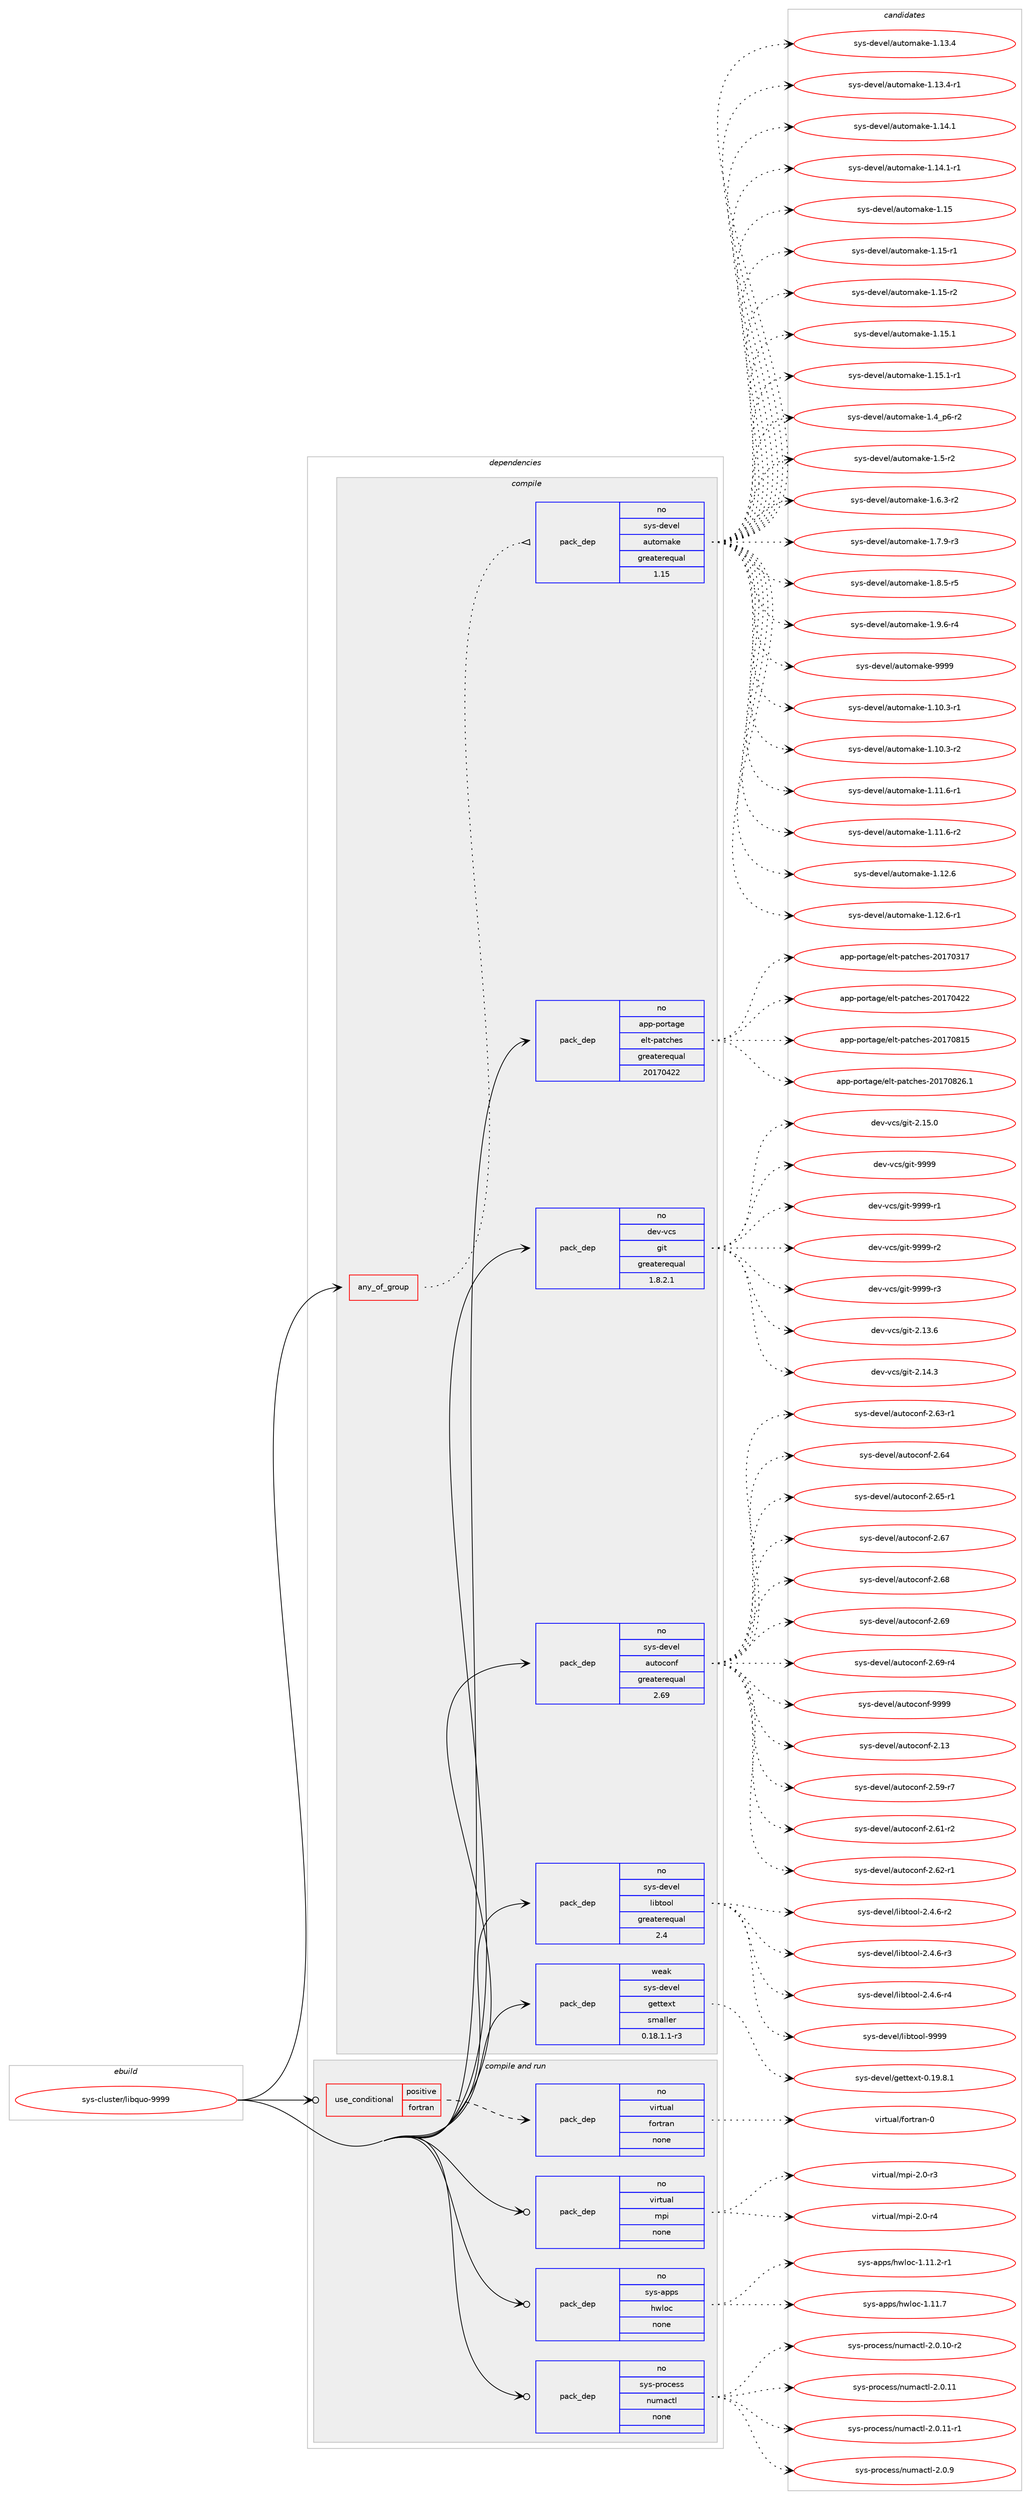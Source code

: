 digraph prolog {

# *************
# Graph options
# *************

newrank=true;
concentrate=true;
compound=true;
graph [rankdir=LR,fontname=Helvetica,fontsize=10,ranksep=1.5];#, ranksep=2.5, nodesep=0.2];
edge  [arrowhead=vee];
node  [fontname=Helvetica,fontsize=10];

# **********
# The ebuild
# **********

subgraph cluster_leftcol {
color=gray;
rank=same;
label=<<i>ebuild</i>>;
id [label="sys-cluster/libquo-9999", color=red, width=4, href="../sys-cluster/libquo-9999.svg"];
}

# ****************
# The dependencies
# ****************

subgraph cluster_midcol {
color=gray;
label=<<i>dependencies</i>>;
subgraph cluster_compile {
fillcolor="#eeeeee";
style=filled;
label=<<i>compile</i>>;
subgraph any8121 {
dependency480707 [label=<<TABLE BORDER="0" CELLBORDER="1" CELLSPACING="0" CELLPADDING="4"><TR><TD CELLPADDING="10">any_of_group</TD></TR></TABLE>>, shape=none, color=red];subgraph pack356884 {
dependency480708 [label=<<TABLE BORDER="0" CELLBORDER="1" CELLSPACING="0" CELLPADDING="4" WIDTH="220"><TR><TD ROWSPAN="6" CELLPADDING="30">pack_dep</TD></TR><TR><TD WIDTH="110">no</TD></TR><TR><TD>sys-devel</TD></TR><TR><TD>automake</TD></TR><TR><TD>greaterequal</TD></TR><TR><TD>1.15</TD></TR></TABLE>>, shape=none, color=blue];
}
dependency480707:e -> dependency480708:w [weight=20,style="dotted",arrowhead="oinv"];
}
id:e -> dependency480707:w [weight=20,style="solid",arrowhead="vee"];
subgraph pack356885 {
dependency480709 [label=<<TABLE BORDER="0" CELLBORDER="1" CELLSPACING="0" CELLPADDING="4" WIDTH="220"><TR><TD ROWSPAN="6" CELLPADDING="30">pack_dep</TD></TR><TR><TD WIDTH="110">no</TD></TR><TR><TD>app-portage</TD></TR><TR><TD>elt-patches</TD></TR><TR><TD>greaterequal</TD></TR><TR><TD>20170422</TD></TR></TABLE>>, shape=none, color=blue];
}
id:e -> dependency480709:w [weight=20,style="solid",arrowhead="vee"];
subgraph pack356886 {
dependency480710 [label=<<TABLE BORDER="0" CELLBORDER="1" CELLSPACING="0" CELLPADDING="4" WIDTH="220"><TR><TD ROWSPAN="6" CELLPADDING="30">pack_dep</TD></TR><TR><TD WIDTH="110">no</TD></TR><TR><TD>dev-vcs</TD></TR><TR><TD>git</TD></TR><TR><TD>greaterequal</TD></TR><TR><TD>1.8.2.1</TD></TR></TABLE>>, shape=none, color=blue];
}
id:e -> dependency480710:w [weight=20,style="solid",arrowhead="vee"];
subgraph pack356887 {
dependency480711 [label=<<TABLE BORDER="0" CELLBORDER="1" CELLSPACING="0" CELLPADDING="4" WIDTH="220"><TR><TD ROWSPAN="6" CELLPADDING="30">pack_dep</TD></TR><TR><TD WIDTH="110">no</TD></TR><TR><TD>sys-devel</TD></TR><TR><TD>autoconf</TD></TR><TR><TD>greaterequal</TD></TR><TR><TD>2.69</TD></TR></TABLE>>, shape=none, color=blue];
}
id:e -> dependency480711:w [weight=20,style="solid",arrowhead="vee"];
subgraph pack356888 {
dependency480712 [label=<<TABLE BORDER="0" CELLBORDER="1" CELLSPACING="0" CELLPADDING="4" WIDTH="220"><TR><TD ROWSPAN="6" CELLPADDING="30">pack_dep</TD></TR><TR><TD WIDTH="110">no</TD></TR><TR><TD>sys-devel</TD></TR><TR><TD>libtool</TD></TR><TR><TD>greaterequal</TD></TR><TR><TD>2.4</TD></TR></TABLE>>, shape=none, color=blue];
}
id:e -> dependency480712:w [weight=20,style="solid",arrowhead="vee"];
subgraph pack356889 {
dependency480713 [label=<<TABLE BORDER="0" CELLBORDER="1" CELLSPACING="0" CELLPADDING="4" WIDTH="220"><TR><TD ROWSPAN="6" CELLPADDING="30">pack_dep</TD></TR><TR><TD WIDTH="110">weak</TD></TR><TR><TD>sys-devel</TD></TR><TR><TD>gettext</TD></TR><TR><TD>smaller</TD></TR><TR><TD>0.18.1.1-r3</TD></TR></TABLE>>, shape=none, color=blue];
}
id:e -> dependency480713:w [weight=20,style="solid",arrowhead="vee"];
}
subgraph cluster_compileandrun {
fillcolor="#eeeeee";
style=filled;
label=<<i>compile and run</i>>;
subgraph cond115419 {
dependency480714 [label=<<TABLE BORDER="0" CELLBORDER="1" CELLSPACING="0" CELLPADDING="4"><TR><TD ROWSPAN="3" CELLPADDING="10">use_conditional</TD></TR><TR><TD>positive</TD></TR><TR><TD>fortran</TD></TR></TABLE>>, shape=none, color=red];
subgraph pack356890 {
dependency480715 [label=<<TABLE BORDER="0" CELLBORDER="1" CELLSPACING="0" CELLPADDING="4" WIDTH="220"><TR><TD ROWSPAN="6" CELLPADDING="30">pack_dep</TD></TR><TR><TD WIDTH="110">no</TD></TR><TR><TD>virtual</TD></TR><TR><TD>fortran</TD></TR><TR><TD>none</TD></TR><TR><TD></TD></TR></TABLE>>, shape=none, color=blue];
}
dependency480714:e -> dependency480715:w [weight=20,style="dashed",arrowhead="vee"];
}
id:e -> dependency480714:w [weight=20,style="solid",arrowhead="odotvee"];
subgraph pack356891 {
dependency480716 [label=<<TABLE BORDER="0" CELLBORDER="1" CELLSPACING="0" CELLPADDING="4" WIDTH="220"><TR><TD ROWSPAN="6" CELLPADDING="30">pack_dep</TD></TR><TR><TD WIDTH="110">no</TD></TR><TR><TD>sys-apps</TD></TR><TR><TD>hwloc</TD></TR><TR><TD>none</TD></TR><TR><TD></TD></TR></TABLE>>, shape=none, color=blue];
}
id:e -> dependency480716:w [weight=20,style="solid",arrowhead="odotvee"];
subgraph pack356892 {
dependency480717 [label=<<TABLE BORDER="0" CELLBORDER="1" CELLSPACING="0" CELLPADDING="4" WIDTH="220"><TR><TD ROWSPAN="6" CELLPADDING="30">pack_dep</TD></TR><TR><TD WIDTH="110">no</TD></TR><TR><TD>sys-process</TD></TR><TR><TD>numactl</TD></TR><TR><TD>none</TD></TR><TR><TD></TD></TR></TABLE>>, shape=none, color=blue];
}
id:e -> dependency480717:w [weight=20,style="solid",arrowhead="odotvee"];
subgraph pack356893 {
dependency480718 [label=<<TABLE BORDER="0" CELLBORDER="1" CELLSPACING="0" CELLPADDING="4" WIDTH="220"><TR><TD ROWSPAN="6" CELLPADDING="30">pack_dep</TD></TR><TR><TD WIDTH="110">no</TD></TR><TR><TD>virtual</TD></TR><TR><TD>mpi</TD></TR><TR><TD>none</TD></TR><TR><TD></TD></TR></TABLE>>, shape=none, color=blue];
}
id:e -> dependency480718:w [weight=20,style="solid",arrowhead="odotvee"];
}
subgraph cluster_run {
fillcolor="#eeeeee";
style=filled;
label=<<i>run</i>>;
}
}

# **************
# The candidates
# **************

subgraph cluster_choices {
rank=same;
color=gray;
label=<<i>candidates</i>>;

subgraph choice356884 {
color=black;
nodesep=1;
choice11512111545100101118101108479711711611110997107101454946494846514511449 [label="sys-devel/automake-1.10.3-r1", color=red, width=4,href="../sys-devel/automake-1.10.3-r1.svg"];
choice11512111545100101118101108479711711611110997107101454946494846514511450 [label="sys-devel/automake-1.10.3-r2", color=red, width=4,href="../sys-devel/automake-1.10.3-r2.svg"];
choice11512111545100101118101108479711711611110997107101454946494946544511449 [label="sys-devel/automake-1.11.6-r1", color=red, width=4,href="../sys-devel/automake-1.11.6-r1.svg"];
choice11512111545100101118101108479711711611110997107101454946494946544511450 [label="sys-devel/automake-1.11.6-r2", color=red, width=4,href="../sys-devel/automake-1.11.6-r2.svg"];
choice1151211154510010111810110847971171161111099710710145494649504654 [label="sys-devel/automake-1.12.6", color=red, width=4,href="../sys-devel/automake-1.12.6.svg"];
choice11512111545100101118101108479711711611110997107101454946495046544511449 [label="sys-devel/automake-1.12.6-r1", color=red, width=4,href="../sys-devel/automake-1.12.6-r1.svg"];
choice1151211154510010111810110847971171161111099710710145494649514652 [label="sys-devel/automake-1.13.4", color=red, width=4,href="../sys-devel/automake-1.13.4.svg"];
choice11512111545100101118101108479711711611110997107101454946495146524511449 [label="sys-devel/automake-1.13.4-r1", color=red, width=4,href="../sys-devel/automake-1.13.4-r1.svg"];
choice1151211154510010111810110847971171161111099710710145494649524649 [label="sys-devel/automake-1.14.1", color=red, width=4,href="../sys-devel/automake-1.14.1.svg"];
choice11512111545100101118101108479711711611110997107101454946495246494511449 [label="sys-devel/automake-1.14.1-r1", color=red, width=4,href="../sys-devel/automake-1.14.1-r1.svg"];
choice115121115451001011181011084797117116111109971071014549464953 [label="sys-devel/automake-1.15", color=red, width=4,href="../sys-devel/automake-1.15.svg"];
choice1151211154510010111810110847971171161111099710710145494649534511449 [label="sys-devel/automake-1.15-r1", color=red, width=4,href="../sys-devel/automake-1.15-r1.svg"];
choice1151211154510010111810110847971171161111099710710145494649534511450 [label="sys-devel/automake-1.15-r2", color=red, width=4,href="../sys-devel/automake-1.15-r2.svg"];
choice1151211154510010111810110847971171161111099710710145494649534649 [label="sys-devel/automake-1.15.1", color=red, width=4,href="../sys-devel/automake-1.15.1.svg"];
choice11512111545100101118101108479711711611110997107101454946495346494511449 [label="sys-devel/automake-1.15.1-r1", color=red, width=4,href="../sys-devel/automake-1.15.1-r1.svg"];
choice115121115451001011181011084797117116111109971071014549465295112544511450 [label="sys-devel/automake-1.4_p6-r2", color=red, width=4,href="../sys-devel/automake-1.4_p6-r2.svg"];
choice11512111545100101118101108479711711611110997107101454946534511450 [label="sys-devel/automake-1.5-r2", color=red, width=4,href="../sys-devel/automake-1.5-r2.svg"];
choice115121115451001011181011084797117116111109971071014549465446514511450 [label="sys-devel/automake-1.6.3-r2", color=red, width=4,href="../sys-devel/automake-1.6.3-r2.svg"];
choice115121115451001011181011084797117116111109971071014549465546574511451 [label="sys-devel/automake-1.7.9-r3", color=red, width=4,href="../sys-devel/automake-1.7.9-r3.svg"];
choice115121115451001011181011084797117116111109971071014549465646534511453 [label="sys-devel/automake-1.8.5-r5", color=red, width=4,href="../sys-devel/automake-1.8.5-r5.svg"];
choice115121115451001011181011084797117116111109971071014549465746544511452 [label="sys-devel/automake-1.9.6-r4", color=red, width=4,href="../sys-devel/automake-1.9.6-r4.svg"];
choice115121115451001011181011084797117116111109971071014557575757 [label="sys-devel/automake-9999", color=red, width=4,href="../sys-devel/automake-9999.svg"];
dependency480708:e -> choice11512111545100101118101108479711711611110997107101454946494846514511449:w [style=dotted,weight="100"];
dependency480708:e -> choice11512111545100101118101108479711711611110997107101454946494846514511450:w [style=dotted,weight="100"];
dependency480708:e -> choice11512111545100101118101108479711711611110997107101454946494946544511449:w [style=dotted,weight="100"];
dependency480708:e -> choice11512111545100101118101108479711711611110997107101454946494946544511450:w [style=dotted,weight="100"];
dependency480708:e -> choice1151211154510010111810110847971171161111099710710145494649504654:w [style=dotted,weight="100"];
dependency480708:e -> choice11512111545100101118101108479711711611110997107101454946495046544511449:w [style=dotted,weight="100"];
dependency480708:e -> choice1151211154510010111810110847971171161111099710710145494649514652:w [style=dotted,weight="100"];
dependency480708:e -> choice11512111545100101118101108479711711611110997107101454946495146524511449:w [style=dotted,weight="100"];
dependency480708:e -> choice1151211154510010111810110847971171161111099710710145494649524649:w [style=dotted,weight="100"];
dependency480708:e -> choice11512111545100101118101108479711711611110997107101454946495246494511449:w [style=dotted,weight="100"];
dependency480708:e -> choice115121115451001011181011084797117116111109971071014549464953:w [style=dotted,weight="100"];
dependency480708:e -> choice1151211154510010111810110847971171161111099710710145494649534511449:w [style=dotted,weight="100"];
dependency480708:e -> choice1151211154510010111810110847971171161111099710710145494649534511450:w [style=dotted,weight="100"];
dependency480708:e -> choice1151211154510010111810110847971171161111099710710145494649534649:w [style=dotted,weight="100"];
dependency480708:e -> choice11512111545100101118101108479711711611110997107101454946495346494511449:w [style=dotted,weight="100"];
dependency480708:e -> choice115121115451001011181011084797117116111109971071014549465295112544511450:w [style=dotted,weight="100"];
dependency480708:e -> choice11512111545100101118101108479711711611110997107101454946534511450:w [style=dotted,weight="100"];
dependency480708:e -> choice115121115451001011181011084797117116111109971071014549465446514511450:w [style=dotted,weight="100"];
dependency480708:e -> choice115121115451001011181011084797117116111109971071014549465546574511451:w [style=dotted,weight="100"];
dependency480708:e -> choice115121115451001011181011084797117116111109971071014549465646534511453:w [style=dotted,weight="100"];
dependency480708:e -> choice115121115451001011181011084797117116111109971071014549465746544511452:w [style=dotted,weight="100"];
dependency480708:e -> choice115121115451001011181011084797117116111109971071014557575757:w [style=dotted,weight="100"];
}
subgraph choice356885 {
color=black;
nodesep=1;
choice97112112451121111141169710310147101108116451129711699104101115455048495548514955 [label="app-portage/elt-patches-20170317", color=red, width=4,href="../app-portage/elt-patches-20170317.svg"];
choice97112112451121111141169710310147101108116451129711699104101115455048495548525050 [label="app-portage/elt-patches-20170422", color=red, width=4,href="../app-portage/elt-patches-20170422.svg"];
choice97112112451121111141169710310147101108116451129711699104101115455048495548564953 [label="app-portage/elt-patches-20170815", color=red, width=4,href="../app-portage/elt-patches-20170815.svg"];
choice971121124511211111411697103101471011081164511297116991041011154550484955485650544649 [label="app-portage/elt-patches-20170826.1", color=red, width=4,href="../app-portage/elt-patches-20170826.1.svg"];
dependency480709:e -> choice97112112451121111141169710310147101108116451129711699104101115455048495548514955:w [style=dotted,weight="100"];
dependency480709:e -> choice97112112451121111141169710310147101108116451129711699104101115455048495548525050:w [style=dotted,weight="100"];
dependency480709:e -> choice97112112451121111141169710310147101108116451129711699104101115455048495548564953:w [style=dotted,weight="100"];
dependency480709:e -> choice971121124511211111411697103101471011081164511297116991041011154550484955485650544649:w [style=dotted,weight="100"];
}
subgraph choice356886 {
color=black;
nodesep=1;
choice10010111845118991154710310511645504649514654 [label="dev-vcs/git-2.13.6", color=red, width=4,href="../dev-vcs/git-2.13.6.svg"];
choice10010111845118991154710310511645504649524651 [label="dev-vcs/git-2.14.3", color=red, width=4,href="../dev-vcs/git-2.14.3.svg"];
choice10010111845118991154710310511645504649534648 [label="dev-vcs/git-2.15.0", color=red, width=4,href="../dev-vcs/git-2.15.0.svg"];
choice1001011184511899115471031051164557575757 [label="dev-vcs/git-9999", color=red, width=4,href="../dev-vcs/git-9999.svg"];
choice10010111845118991154710310511645575757574511449 [label="dev-vcs/git-9999-r1", color=red, width=4,href="../dev-vcs/git-9999-r1.svg"];
choice10010111845118991154710310511645575757574511450 [label="dev-vcs/git-9999-r2", color=red, width=4,href="../dev-vcs/git-9999-r2.svg"];
choice10010111845118991154710310511645575757574511451 [label="dev-vcs/git-9999-r3", color=red, width=4,href="../dev-vcs/git-9999-r3.svg"];
dependency480710:e -> choice10010111845118991154710310511645504649514654:w [style=dotted,weight="100"];
dependency480710:e -> choice10010111845118991154710310511645504649524651:w [style=dotted,weight="100"];
dependency480710:e -> choice10010111845118991154710310511645504649534648:w [style=dotted,weight="100"];
dependency480710:e -> choice1001011184511899115471031051164557575757:w [style=dotted,weight="100"];
dependency480710:e -> choice10010111845118991154710310511645575757574511449:w [style=dotted,weight="100"];
dependency480710:e -> choice10010111845118991154710310511645575757574511450:w [style=dotted,weight="100"];
dependency480710:e -> choice10010111845118991154710310511645575757574511451:w [style=dotted,weight="100"];
}
subgraph choice356887 {
color=black;
nodesep=1;
choice115121115451001011181011084797117116111991111101024550464951 [label="sys-devel/autoconf-2.13", color=red, width=4,href="../sys-devel/autoconf-2.13.svg"];
choice1151211154510010111810110847971171161119911111010245504653574511455 [label="sys-devel/autoconf-2.59-r7", color=red, width=4,href="../sys-devel/autoconf-2.59-r7.svg"];
choice1151211154510010111810110847971171161119911111010245504654494511450 [label="sys-devel/autoconf-2.61-r2", color=red, width=4,href="../sys-devel/autoconf-2.61-r2.svg"];
choice1151211154510010111810110847971171161119911111010245504654504511449 [label="sys-devel/autoconf-2.62-r1", color=red, width=4,href="../sys-devel/autoconf-2.62-r1.svg"];
choice1151211154510010111810110847971171161119911111010245504654514511449 [label="sys-devel/autoconf-2.63-r1", color=red, width=4,href="../sys-devel/autoconf-2.63-r1.svg"];
choice115121115451001011181011084797117116111991111101024550465452 [label="sys-devel/autoconf-2.64", color=red, width=4,href="../sys-devel/autoconf-2.64.svg"];
choice1151211154510010111810110847971171161119911111010245504654534511449 [label="sys-devel/autoconf-2.65-r1", color=red, width=4,href="../sys-devel/autoconf-2.65-r1.svg"];
choice115121115451001011181011084797117116111991111101024550465455 [label="sys-devel/autoconf-2.67", color=red, width=4,href="../sys-devel/autoconf-2.67.svg"];
choice115121115451001011181011084797117116111991111101024550465456 [label="sys-devel/autoconf-2.68", color=red, width=4,href="../sys-devel/autoconf-2.68.svg"];
choice115121115451001011181011084797117116111991111101024550465457 [label="sys-devel/autoconf-2.69", color=red, width=4,href="../sys-devel/autoconf-2.69.svg"];
choice1151211154510010111810110847971171161119911111010245504654574511452 [label="sys-devel/autoconf-2.69-r4", color=red, width=4,href="../sys-devel/autoconf-2.69-r4.svg"];
choice115121115451001011181011084797117116111991111101024557575757 [label="sys-devel/autoconf-9999", color=red, width=4,href="../sys-devel/autoconf-9999.svg"];
dependency480711:e -> choice115121115451001011181011084797117116111991111101024550464951:w [style=dotted,weight="100"];
dependency480711:e -> choice1151211154510010111810110847971171161119911111010245504653574511455:w [style=dotted,weight="100"];
dependency480711:e -> choice1151211154510010111810110847971171161119911111010245504654494511450:w [style=dotted,weight="100"];
dependency480711:e -> choice1151211154510010111810110847971171161119911111010245504654504511449:w [style=dotted,weight="100"];
dependency480711:e -> choice1151211154510010111810110847971171161119911111010245504654514511449:w [style=dotted,weight="100"];
dependency480711:e -> choice115121115451001011181011084797117116111991111101024550465452:w [style=dotted,weight="100"];
dependency480711:e -> choice1151211154510010111810110847971171161119911111010245504654534511449:w [style=dotted,weight="100"];
dependency480711:e -> choice115121115451001011181011084797117116111991111101024550465455:w [style=dotted,weight="100"];
dependency480711:e -> choice115121115451001011181011084797117116111991111101024550465456:w [style=dotted,weight="100"];
dependency480711:e -> choice115121115451001011181011084797117116111991111101024550465457:w [style=dotted,weight="100"];
dependency480711:e -> choice1151211154510010111810110847971171161119911111010245504654574511452:w [style=dotted,weight="100"];
dependency480711:e -> choice115121115451001011181011084797117116111991111101024557575757:w [style=dotted,weight="100"];
}
subgraph choice356888 {
color=black;
nodesep=1;
choice1151211154510010111810110847108105981161111111084550465246544511450 [label="sys-devel/libtool-2.4.6-r2", color=red, width=4,href="../sys-devel/libtool-2.4.6-r2.svg"];
choice1151211154510010111810110847108105981161111111084550465246544511451 [label="sys-devel/libtool-2.4.6-r3", color=red, width=4,href="../sys-devel/libtool-2.4.6-r3.svg"];
choice1151211154510010111810110847108105981161111111084550465246544511452 [label="sys-devel/libtool-2.4.6-r4", color=red, width=4,href="../sys-devel/libtool-2.4.6-r4.svg"];
choice1151211154510010111810110847108105981161111111084557575757 [label="sys-devel/libtool-9999", color=red, width=4,href="../sys-devel/libtool-9999.svg"];
dependency480712:e -> choice1151211154510010111810110847108105981161111111084550465246544511450:w [style=dotted,weight="100"];
dependency480712:e -> choice1151211154510010111810110847108105981161111111084550465246544511451:w [style=dotted,weight="100"];
dependency480712:e -> choice1151211154510010111810110847108105981161111111084550465246544511452:w [style=dotted,weight="100"];
dependency480712:e -> choice1151211154510010111810110847108105981161111111084557575757:w [style=dotted,weight="100"];
}
subgraph choice356889 {
color=black;
nodesep=1;
choice1151211154510010111810110847103101116116101120116454846495746564649 [label="sys-devel/gettext-0.19.8.1", color=red, width=4,href="../sys-devel/gettext-0.19.8.1.svg"];
dependency480713:e -> choice1151211154510010111810110847103101116116101120116454846495746564649:w [style=dotted,weight="100"];
}
subgraph choice356890 {
color=black;
nodesep=1;
choice1181051141161179710847102111114116114971104548 [label="virtual/fortran-0", color=red, width=4,href="../virtual/fortran-0.svg"];
dependency480715:e -> choice1181051141161179710847102111114116114971104548:w [style=dotted,weight="100"];
}
subgraph choice356891 {
color=black;
nodesep=1;
choice11512111545971121121154710411910811199454946494946504511449 [label="sys-apps/hwloc-1.11.2-r1", color=red, width=4,href="../sys-apps/hwloc-1.11.2-r1.svg"];
choice1151211154597112112115471041191081119945494649494655 [label="sys-apps/hwloc-1.11.7", color=red, width=4,href="../sys-apps/hwloc-1.11.7.svg"];
dependency480716:e -> choice11512111545971121121154710411910811199454946494946504511449:w [style=dotted,weight="100"];
dependency480716:e -> choice1151211154597112112115471041191081119945494649494655:w [style=dotted,weight="100"];
}
subgraph choice356892 {
color=black;
nodesep=1;
choice1151211154511211411199101115115471101171099799116108455046484649484511450 [label="sys-process/numactl-2.0.10-r2", color=red, width=4,href="../sys-process/numactl-2.0.10-r2.svg"];
choice115121115451121141119910111511547110117109979911610845504648464949 [label="sys-process/numactl-2.0.11", color=red, width=4,href="../sys-process/numactl-2.0.11.svg"];
choice1151211154511211411199101115115471101171099799116108455046484649494511449 [label="sys-process/numactl-2.0.11-r1", color=red, width=4,href="../sys-process/numactl-2.0.11-r1.svg"];
choice1151211154511211411199101115115471101171099799116108455046484657 [label="sys-process/numactl-2.0.9", color=red, width=4,href="../sys-process/numactl-2.0.9.svg"];
dependency480717:e -> choice1151211154511211411199101115115471101171099799116108455046484649484511450:w [style=dotted,weight="100"];
dependency480717:e -> choice115121115451121141119910111511547110117109979911610845504648464949:w [style=dotted,weight="100"];
dependency480717:e -> choice1151211154511211411199101115115471101171099799116108455046484649494511449:w [style=dotted,weight="100"];
dependency480717:e -> choice1151211154511211411199101115115471101171099799116108455046484657:w [style=dotted,weight="100"];
}
subgraph choice356893 {
color=black;
nodesep=1;
choice1181051141161179710847109112105455046484511451 [label="virtual/mpi-2.0-r3", color=red, width=4,href="../virtual/mpi-2.0-r3.svg"];
choice1181051141161179710847109112105455046484511452 [label="virtual/mpi-2.0-r4", color=red, width=4,href="../virtual/mpi-2.0-r4.svg"];
dependency480718:e -> choice1181051141161179710847109112105455046484511451:w [style=dotted,weight="100"];
dependency480718:e -> choice1181051141161179710847109112105455046484511452:w [style=dotted,weight="100"];
}
}

}

